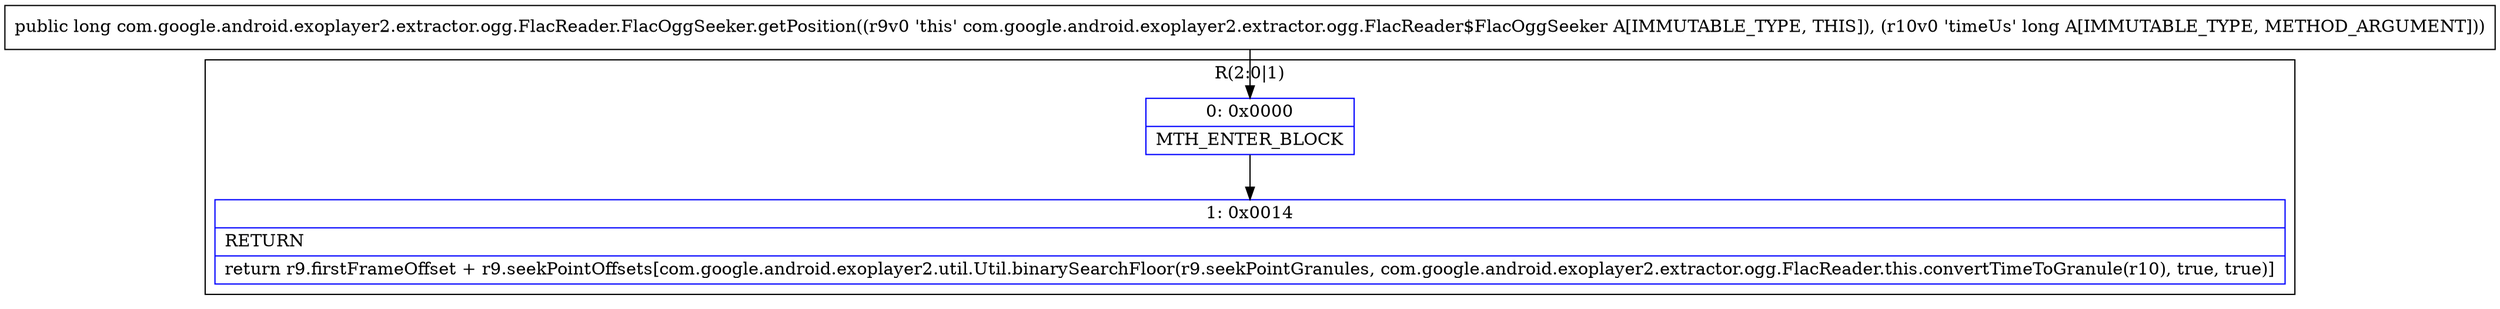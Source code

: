 digraph "CFG forcom.google.android.exoplayer2.extractor.ogg.FlacReader.FlacOggSeeker.getPosition(J)J" {
subgraph cluster_Region_505148987 {
label = "R(2:0|1)";
node [shape=record,color=blue];
Node_0 [shape=record,label="{0\:\ 0x0000|MTH_ENTER_BLOCK\l}"];
Node_1 [shape=record,label="{1\:\ 0x0014|RETURN\l|return r9.firstFrameOffset + r9.seekPointOffsets[com.google.android.exoplayer2.util.Util.binarySearchFloor(r9.seekPointGranules, com.google.android.exoplayer2.extractor.ogg.FlacReader.this.convertTimeToGranule(r10), true, true)]\l}"];
}
MethodNode[shape=record,label="{public long com.google.android.exoplayer2.extractor.ogg.FlacReader.FlacOggSeeker.getPosition((r9v0 'this' com.google.android.exoplayer2.extractor.ogg.FlacReader$FlacOggSeeker A[IMMUTABLE_TYPE, THIS]), (r10v0 'timeUs' long A[IMMUTABLE_TYPE, METHOD_ARGUMENT])) }"];
MethodNode -> Node_0;
Node_0 -> Node_1;
}

